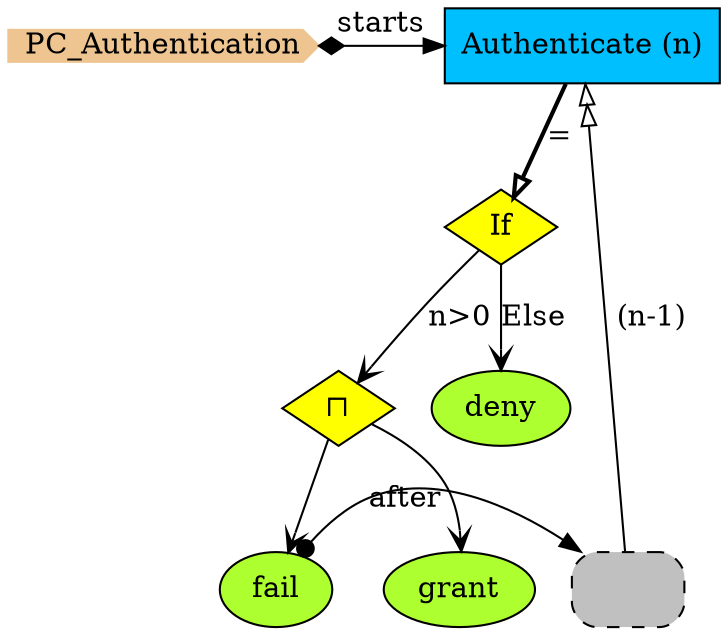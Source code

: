 digraph {
StartN_ [shape = cds,color=burlywood2,style=filled,height=.2,width=.2, label =PC_Authentication];
RefAuthenticate [shape=rectangle,fillcolor=gray,style="rounded,filled,dashed",label=" "];
fail [shape=ellipse,fillcolor=greenyellow,style = filled,label="fail"];
grant [shape=ellipse,fillcolor=greenyellow,style = filled,label="grant"];
deny [shape=ellipse,fillcolor=greenyellow,style = filled,label="deny"];
OpAuthenticateChoice [shape=diamond,fillcolor=yellow,style = filled,label="⊓"];
OpAuthenticate [shape=diamond,fillcolor=yellow,style = filled,label="If"];
Authenticate [shape=box,fillcolor=deepskyblue,style = filled,label="Authenticate (n)"];

{rank=min;StartN_,Authenticate}
{rank=same;fail,RefAuthenticate}

RefAuthenticate->Authenticate[arrowhead="normalnormal",fillcolor=white,label=" (n-1)"];
fail->RefAuthenticate[arrowtail=dot,dir=both,label="after"];
OpAuthenticateChoice->fail[arrowhead="open"];
OpAuthenticateChoice->grant[arrowhead="open"];
OpAuthenticate->deny[arrowhead="open",label="Else"];
OpAuthenticate->OpAuthenticateChoice[arrowhead="open",label="n>0"];
StartN_->Authenticate[arrowtail=diamond,dir=both,label="starts"];
Authenticate->OpAuthenticate[arrowhead="onormal",penwidth=2,label="="];
}